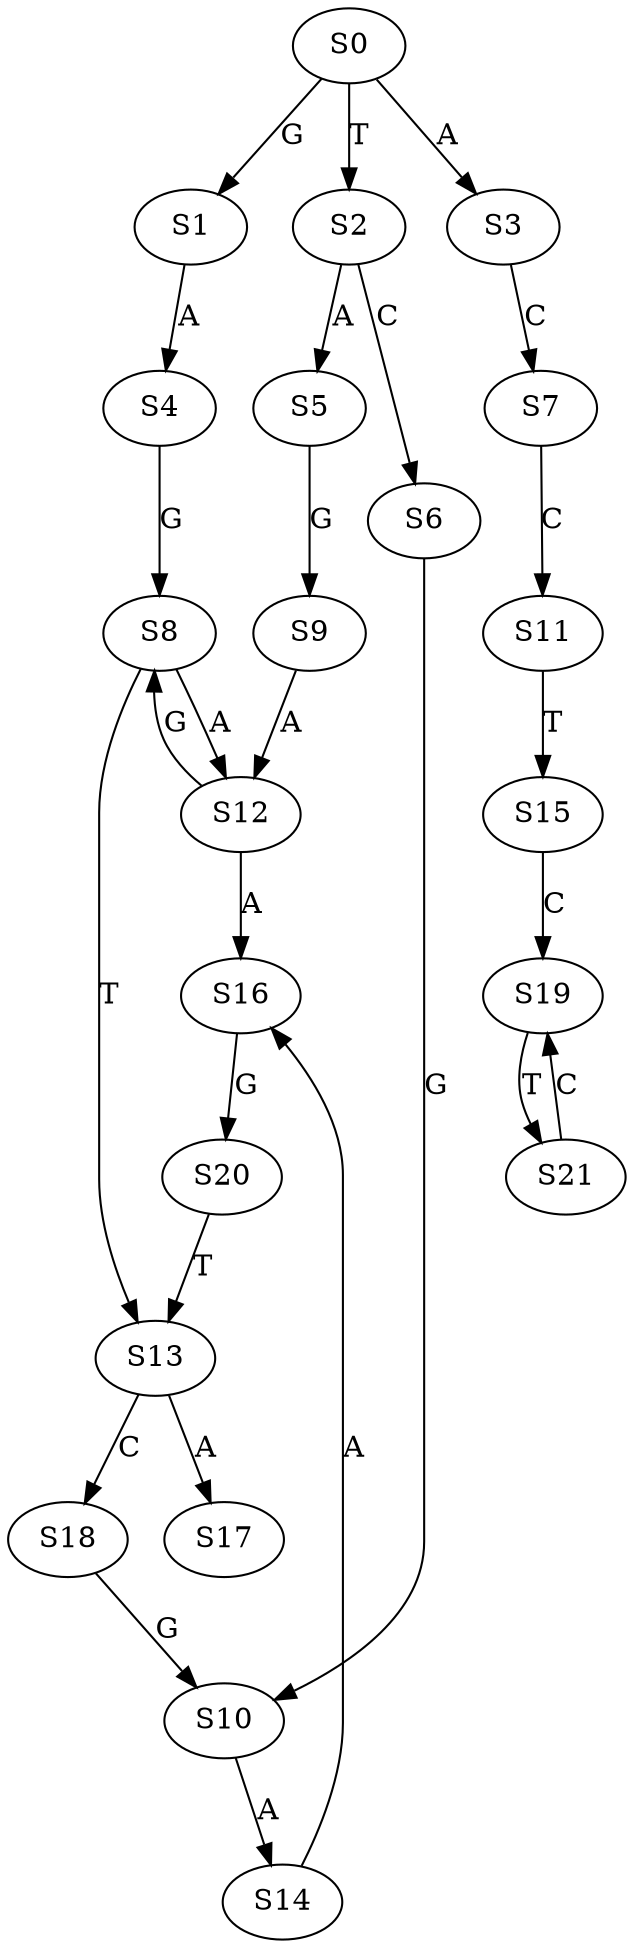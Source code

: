 strict digraph  {
	S0 -> S1 [ label = G ];
	S0 -> S2 [ label = T ];
	S0 -> S3 [ label = A ];
	S1 -> S4 [ label = A ];
	S2 -> S5 [ label = A ];
	S2 -> S6 [ label = C ];
	S3 -> S7 [ label = C ];
	S4 -> S8 [ label = G ];
	S5 -> S9 [ label = G ];
	S6 -> S10 [ label = G ];
	S7 -> S11 [ label = C ];
	S8 -> S12 [ label = A ];
	S8 -> S13 [ label = T ];
	S9 -> S12 [ label = A ];
	S10 -> S14 [ label = A ];
	S11 -> S15 [ label = T ];
	S12 -> S16 [ label = A ];
	S12 -> S8 [ label = G ];
	S13 -> S17 [ label = A ];
	S13 -> S18 [ label = C ];
	S14 -> S16 [ label = A ];
	S15 -> S19 [ label = C ];
	S16 -> S20 [ label = G ];
	S18 -> S10 [ label = G ];
	S19 -> S21 [ label = T ];
	S20 -> S13 [ label = T ];
	S21 -> S19 [ label = C ];
}
